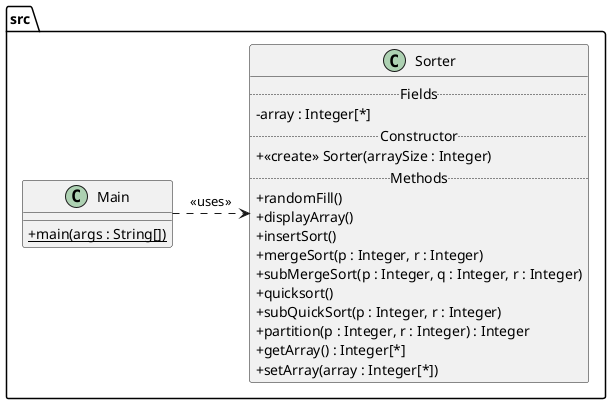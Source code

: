 @startuml
skinparam classAttributeIconSize 0

package src{
    class Sorter{
        ..Fields..
        - array : Integer[*]
        ..Constructor..
        + <<create>> Sorter(arraySize : Integer)
        ..Methods..
        + randomFill()
        + displayArray()
        + insertSort()
        + mergeSort(p : Integer, r : Integer)
        + subMergeSort(p : Integer, q : Integer, r : Integer)
        + quicksort()
        + subQuickSort(p : Integer, r : Integer)
        + partition(p : Integer, r : Integer) : Integer
        + getArray() : Integer[*]
        + setArray(array : Integer[*])
    }
    class Main{
        + main(args : String[]) {static}
    }
}

src.Main .> src.Sorter : <<uses>>

@enduml
